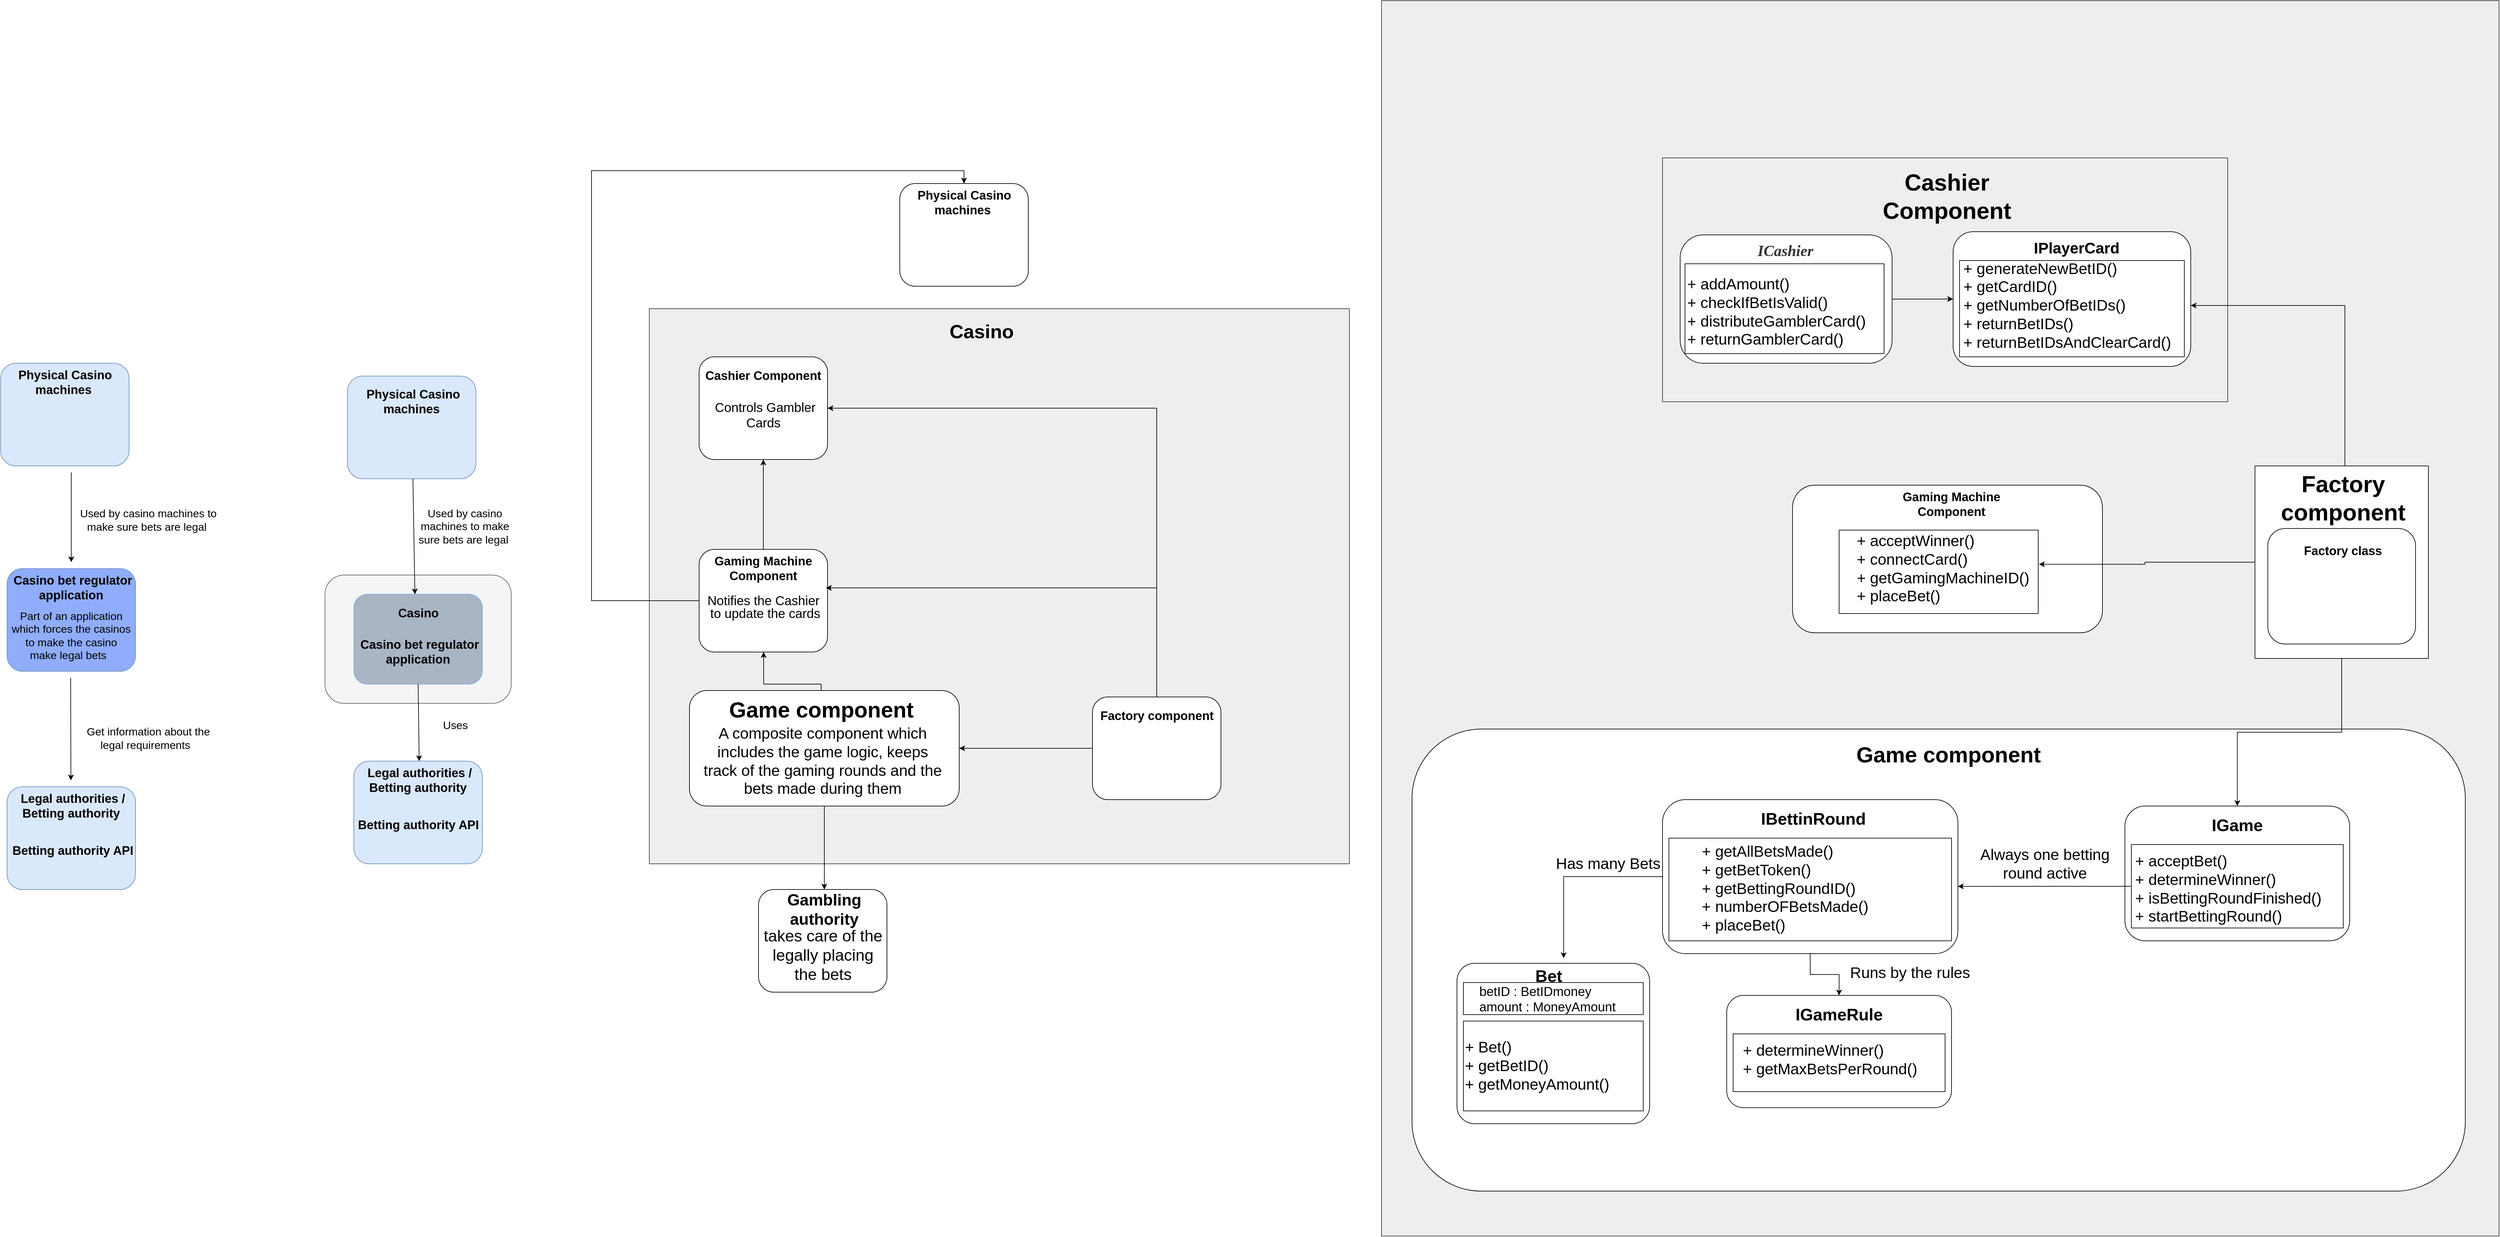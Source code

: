 <mxfile version="12.9.4"><diagram id="4Bdni1rd2levdif2QlFp" name="Page-1"><mxGraphModel dx="684" dy="-37" grid="1" gridSize="10" guides="1" tooltips="1" connect="1" arrows="1" fold="1" page="1" pageScale="1" pageWidth="850" pageHeight="1100" math="0" shadow="0"><root><mxCell id="0"/><mxCell id="1" parent="0"/><mxCell id="pl0HVkpheNDUxdpAYGj1-101" value="" style="rounded=0;whiteSpace=wrap;html=1;shadow=0;fillColor=#eeeeee;strokeColor=#36393d;" vertex="1" parent="1"><mxGeometry x="5440" y="3040" width="1740" height="1925" as="geometry"/></mxCell><mxCell id="pl0HVkpheNDUxdpAYGj1-102" value="" style="rounded=1;whiteSpace=wrap;html=1;" vertex="1" parent="1"><mxGeometry x="6080" y="3795" width="482.5" height="230" as="geometry"/></mxCell><mxCell id="pl0HVkpheNDUxdpAYGj1-103" value="" style="rounded=0;whiteSpace=wrap;html=1;fillColor=#eeeeee;strokeColor=#36393d;" vertex="1" parent="1"><mxGeometry x="5877.5" y="3285" width="880" height="380" as="geometry"/></mxCell><mxCell id="pl0HVkpheNDUxdpAYGj1-104" value="" style="rounded=1;whiteSpace=wrap;html=1;" vertex="1" parent="1"><mxGeometry x="5487.5" y="4175" width="1640" height="720" as="geometry"/></mxCell><mxCell id="pl0HVkpheNDUxdpAYGj1-105" value="" style="edgeStyle=orthogonalEdgeStyle;rounded=0;orthogonalLoop=1;jettySize=auto;html=1;entryX=1.022;entryY=0.415;entryDx=0;entryDy=0;entryPerimeter=0;" edge="1" parent="1" source="pl0HVkpheNDUxdpAYGj1-108" target="pl0HVkpheNDUxdpAYGj1-171"><mxGeometry relative="1" as="geometry"><mxPoint x="6720.0" y="3915" as="targetPoint"/></mxGeometry></mxCell><mxCell id="pl0HVkpheNDUxdpAYGj1-106" value="" style="edgeStyle=orthogonalEdgeStyle;rounded=0;orthogonalLoop=1;jettySize=auto;html=1;entryX=0.5;entryY=0;entryDx=0;entryDy=0;" edge="1" parent="1" source="pl0HVkpheNDUxdpAYGj1-108" target="pl0HVkpheNDUxdpAYGj1-180"><mxGeometry relative="1" as="geometry"><mxPoint x="6720.0" y="3915" as="targetPoint"/></mxGeometry></mxCell><mxCell id="pl0HVkpheNDUxdpAYGj1-107" value="" style="edgeStyle=orthogonalEdgeStyle;rounded=0;orthogonalLoop=1;jettySize=auto;html=1;entryX=1;entryY=0.5;entryDx=0;entryDy=0;" edge="1" parent="1" source="pl0HVkpheNDUxdpAYGj1-108" target="pl0HVkpheNDUxdpAYGj1-168"><mxGeometry relative="1" as="geometry"><mxPoint x="6935" y="3685" as="targetPoint"/><Array as="points"><mxPoint x="6940" y="3515"/></Array></mxGeometry></mxCell><mxCell id="pl0HVkpheNDUxdpAYGj1-108" value="" style="rounded=0;whiteSpace=wrap;html=1;" vertex="1" parent="1"><mxGeometry x="6800" y="3765" width="270" height="300" as="geometry"/></mxCell><mxCell id="pl0HVkpheNDUxdpAYGj1-109" value="" style="rounded=1;whiteSpace=wrap;html=1;" vertex="1" parent="1"><mxGeometry x="6330" y="3400" width="370" height="210" as="geometry"/></mxCell><mxCell id="pl0HVkpheNDUxdpAYGj1-110" value="" style="rounded=1;whiteSpace=wrap;html=1;fillColor=#f5f5f5;strokeColor=#666666;fontColor=#333333;" vertex="1" parent="1"><mxGeometry x="3795" y="3935" width="290" height="200" as="geometry"/></mxCell><mxCell id="pl0HVkpheNDUxdpAYGj1-111" value="" style="rounded=0;whiteSpace=wrap;html=1;shadow=0;fillColor=#eeeeee;strokeColor=#36393d;" vertex="1" parent="1"><mxGeometry x="4300" y="3520" width="1090" height="865" as="geometry"/></mxCell><mxCell id="pl0HVkpheNDUxdpAYGj1-112" value="" style="rounded=1;whiteSpace=wrap;html=1;fillColor=#90ADFC;strokeColor=#6c8ebf;" vertex="1" parent="1"><mxGeometry x="3300" y="3925" width="200" height="160" as="geometry"/></mxCell><mxCell id="pl0HVkpheNDUxdpAYGj1-113" value="&lt;span style=&quot;font-size: 17px&quot;&gt;Part of an application which forces the casinos to make the casino make legal bets&amp;nbsp;&amp;nbsp;&lt;/span&gt;" style="text;html=1;strokeColor=none;fillColor=none;align=center;verticalAlign=middle;whiteSpace=wrap;rounded=0;" vertex="1" parent="1"><mxGeometry x="3305" y="3985" width="190" height="90" as="geometry"/></mxCell><mxCell id="pl0HVkpheNDUxdpAYGj1-114" value="&lt;font style=&quot;font-size: 19px&quot;&gt;&lt;b&gt;Casino bet regulator application&amp;nbsp;&lt;/b&gt;&lt;/font&gt;" style="text;html=1;strokeColor=none;fillColor=none;align=center;verticalAlign=middle;whiteSpace=wrap;rounded=0;" vertex="1" parent="1"><mxGeometry x="3305" y="3925" width="195" height="60" as="geometry"/></mxCell><mxCell id="pl0HVkpheNDUxdpAYGj1-115" value="" style="rounded=1;whiteSpace=wrap;html=1;fillColor=#dae8fc;strokeColor=#6c8ebf;" vertex="1" parent="1"><mxGeometry x="3290" y="3605" width="200" height="160" as="geometry"/></mxCell><mxCell id="pl0HVkpheNDUxdpAYGj1-116" value="&lt;b style=&quot;font-size: 19px&quot;&gt;Physical Casino &lt;/b&gt;&lt;span style=&quot;font-size: 19px&quot;&gt;&lt;b&gt;machines&lt;/b&gt;&lt;/span&gt;&lt;b style=&quot;font-size: 19px&quot;&gt;&amp;nbsp;&lt;/b&gt;" style="text;html=1;strokeColor=none;fillColor=none;align=center;verticalAlign=middle;whiteSpace=wrap;rounded=0;" vertex="1" parent="1"><mxGeometry x="3292.5" y="3605" width="195" height="60" as="geometry"/></mxCell><mxCell id="pl0HVkpheNDUxdpAYGj1-117" value="" style="rounded=1;whiteSpace=wrap;html=1;fillColor=#dae8fc;strokeColor=#6c8ebf;" vertex="1" parent="1"><mxGeometry x="3300" y="4265" width="200" height="160" as="geometry"/></mxCell><mxCell id="pl0HVkpheNDUxdpAYGj1-118" value="&lt;b style=&quot;font-size: 19px&quot;&gt;Legal &lt;/b&gt;&lt;span style=&quot;font-size: 19px&quot;&gt;&lt;b&gt;authorities&lt;/b&gt;&lt;/span&gt;&lt;b style=&quot;font-size: 19px&quot;&gt;&amp;nbsp;/ Betting authority&amp;nbsp;&lt;/b&gt;" style="text;html=1;strokeColor=none;fillColor=none;align=center;verticalAlign=middle;whiteSpace=wrap;rounded=0;" vertex="1" parent="1"><mxGeometry x="3305" y="4265" width="195" height="60" as="geometry"/></mxCell><mxCell id="pl0HVkpheNDUxdpAYGj1-119" value="" style="endArrow=classic;html=1;" edge="1" parent="1"><mxGeometry width="50" height="50" relative="1" as="geometry"><mxPoint x="3399" y="4095" as="sourcePoint"/><mxPoint x="3399.41" y="4255" as="targetPoint"/></mxGeometry></mxCell><mxCell id="pl0HVkpheNDUxdpAYGj1-120" value="&lt;span style=&quot;font-size: 17px&quot;&gt;Get information about the legal requirements&amp;nbsp;&amp;nbsp;&lt;/span&gt;" style="text;html=1;strokeColor=none;fillColor=none;align=center;verticalAlign=middle;whiteSpace=wrap;rounded=0;" vertex="1" parent="1"><mxGeometry x="3410" y="4145" width="220" height="90" as="geometry"/></mxCell><mxCell id="pl0HVkpheNDUxdpAYGj1-121" value="" style="endArrow=classic;html=1;" edge="1" parent="1"><mxGeometry width="50" height="50" relative="1" as="geometry"><mxPoint x="3400" y="3775" as="sourcePoint"/><mxPoint x="3400" y="3915" as="targetPoint"/></mxGeometry></mxCell><mxCell id="pl0HVkpheNDUxdpAYGj1-122" value="&lt;span style=&quot;font-size: 17px&quot;&gt;Used by casino machines to make sure bets are legal&amp;nbsp;&lt;/span&gt;" style="text;html=1;strokeColor=none;fillColor=none;align=center;verticalAlign=middle;whiteSpace=wrap;rounded=0;" vertex="1" parent="1"><mxGeometry x="3410" y="3805" width="220" height="90" as="geometry"/></mxCell><mxCell id="pl0HVkpheNDUxdpAYGj1-123" value="" style="rounded=1;whiteSpace=wrap;html=1;fillColor=#dae8fc;strokeColor=#6c8ebf;" vertex="1" parent="1"><mxGeometry x="3830" y="3625" width="200" height="160" as="geometry"/></mxCell><mxCell id="pl0HVkpheNDUxdpAYGj1-124" value="&lt;b style=&quot;font-size: 19px&quot;&gt;Physical Casino &lt;/b&gt;&lt;span style=&quot;font-size: 19px&quot;&gt;&lt;b&gt;machines&lt;/b&gt;&lt;/span&gt;&lt;b style=&quot;font-size: 19px&quot;&gt;&amp;nbsp;&lt;/b&gt;" style="text;html=1;strokeColor=none;fillColor=none;align=center;verticalAlign=middle;whiteSpace=wrap;rounded=0;" vertex="1" parent="1"><mxGeometry x="3835" y="3635" width="195" height="60" as="geometry"/></mxCell><mxCell id="pl0HVkpheNDUxdpAYGj1-125" value="" style="rounded=1;whiteSpace=wrap;html=1;fillColor=#dae8fc;strokeColor=#6c8ebf;" vertex="1" parent="1"><mxGeometry x="3840" y="4225" width="200" height="160" as="geometry"/></mxCell><mxCell id="pl0HVkpheNDUxdpAYGj1-126" value="&lt;b style=&quot;font-size: 19px&quot;&gt;Legal &lt;/b&gt;&lt;span style=&quot;font-size: 19px&quot;&gt;&lt;b&gt;authorities&lt;/b&gt;&lt;/span&gt;&lt;b style=&quot;font-size: 19px&quot;&gt;&amp;nbsp;/ Betting authority&amp;nbsp;&lt;/b&gt;" style="text;html=1;strokeColor=none;fillColor=none;align=center;verticalAlign=middle;whiteSpace=wrap;rounded=0;" vertex="1" parent="1"><mxGeometry x="3845" y="4225" width="195" height="60" as="geometry"/></mxCell><mxCell id="pl0HVkpheNDUxdpAYGj1-127" value="" style="endArrow=classic;html=1;" edge="1" parent="1"><mxGeometry width="50" height="50" relative="1" as="geometry"><mxPoint x="3931.91" y="3785" as="sourcePoint"/><mxPoint x="3935" y="3965" as="targetPoint"/></mxGeometry></mxCell><mxCell id="pl0HVkpheNDUxdpAYGj1-128" value="&lt;span style=&quot;font-size: 17px&quot;&gt;Used by casino machines to make sure bets are legal&amp;nbsp;&lt;/span&gt;" style="text;html=1;strokeColor=none;fillColor=none;align=center;verticalAlign=middle;whiteSpace=wrap;rounded=0;" vertex="1" parent="1"><mxGeometry x="3927.5" y="3815" width="170" height="90" as="geometry"/></mxCell><mxCell id="pl0HVkpheNDUxdpAYGj1-129" value="" style="rounded=1;whiteSpace=wrap;html=1;fillColor=#AAB5C4;strokeColor=#7FA7E0;" vertex="1" parent="1"><mxGeometry x="3840" y="3965" width="200" height="140" as="geometry"/></mxCell><mxCell id="pl0HVkpheNDUxdpAYGj1-130" value="&lt;span style=&quot;font-size: 19px&quot;&gt;&lt;b&gt;Casino&lt;/b&gt;&lt;/span&gt;" style="text;html=1;strokeColor=none;fillColor=none;align=center;verticalAlign=middle;whiteSpace=wrap;rounded=0;" vertex="1" parent="1"><mxGeometry x="3842.5" y="3965" width="195" height="60" as="geometry"/></mxCell><mxCell id="pl0HVkpheNDUxdpAYGj1-131" value="&lt;span style=&quot;font-size: 19px&quot;&gt;&lt;b&gt;Betting authority API&lt;/b&gt;&lt;/span&gt;" style="text;html=1;strokeColor=none;fillColor=none;align=center;verticalAlign=middle;whiteSpace=wrap;rounded=0;" vertex="1" parent="1"><mxGeometry x="3842.5" y="4295" width="195" height="60" as="geometry"/></mxCell><mxCell id="pl0HVkpheNDUxdpAYGj1-132" value="" style="endArrow=classic;html=1;exitX=0.5;exitY=1;exitDx=0;exitDy=0;" edge="1" parent="1" source="pl0HVkpheNDUxdpAYGj1-129"><mxGeometry width="50" height="50" relative="1" as="geometry"><mxPoint x="3942" y="4125" as="sourcePoint"/><mxPoint x="3941.67" y="4225" as="targetPoint"/></mxGeometry></mxCell><mxCell id="pl0HVkpheNDUxdpAYGj1-133" value="&lt;span style=&quot;font-size: 17px&quot;&gt;Uses&amp;nbsp;&lt;/span&gt;" style="text;html=1;strokeColor=none;fillColor=none;align=center;verticalAlign=middle;whiteSpace=wrap;rounded=0;" vertex="1" parent="1"><mxGeometry x="3927.5" y="4135" width="145" height="70" as="geometry"/></mxCell><mxCell id="pl0HVkpheNDUxdpAYGj1-134" value="" style="rounded=1;whiteSpace=wrap;html=1;" vertex="1" parent="1"><mxGeometry x="4690" y="3325" width="200" height="160" as="geometry"/></mxCell><mxCell id="pl0HVkpheNDUxdpAYGj1-135" value="&lt;b style=&quot;font-size: 19px&quot;&gt;Physical Casino &lt;/b&gt;&lt;span style=&quot;font-size: 19px&quot;&gt;&lt;b&gt;machines&lt;/b&gt;&lt;/span&gt;&lt;b style=&quot;font-size: 19px&quot;&gt;&amp;nbsp;&lt;/b&gt;" style="text;html=1;strokeColor=none;fillColor=none;align=center;verticalAlign=middle;whiteSpace=wrap;rounded=0;" vertex="1" parent="1"><mxGeometry x="4692.5" y="3325" width="195" height="60" as="geometry"/></mxCell><mxCell id="pl0HVkpheNDUxdpAYGj1-136" value="" style="rounded=1;whiteSpace=wrap;html=1;arcSize=11;" vertex="1" parent="1"><mxGeometry x="5557.5" y="4540" width="300" height="250" as="geometry"/></mxCell><mxCell id="pl0HVkpheNDUxdpAYGj1-137" value="&lt;b&gt;&lt;font style=&quot;font-size: 26px&quot;&gt;Bet&lt;/font&gt;&lt;/b&gt;" style="text;html=1;strokeColor=none;fillColor=none;align=center;verticalAlign=middle;whiteSpace=wrap;rounded=0;" vertex="1" parent="1"><mxGeometry x="5602.5" y="4530" width="195" height="60" as="geometry"/></mxCell><mxCell id="pl0HVkpheNDUxdpAYGj1-202" value="" style="edgeStyle=orthogonalEdgeStyle;rounded=0;orthogonalLoop=1;jettySize=auto;html=1;entryX=0.5;entryY=0;entryDx=0;entryDy=0;" edge="1" parent="1" source="pl0HVkpheNDUxdpAYGj1-138" target="pl0HVkpheNDUxdpAYGj1-135"><mxGeometry relative="1" as="geometry"><mxPoint x="4250" y="3975" as="targetPoint"/><Array as="points"><mxPoint x="4210" y="3975"/><mxPoint x="4210" y="3305"/><mxPoint x="4790" y="3305"/></Array></mxGeometry></mxCell><mxCell id="pl0HVkpheNDUxdpAYGj1-138" value="" style="rounded=1;whiteSpace=wrap;html=1;" vertex="1" parent="1"><mxGeometry x="4377.5" y="3895" width="200" height="160" as="geometry"/></mxCell><mxCell id="pl0HVkpheNDUxdpAYGj1-139" style="edgeStyle=orthogonalEdgeStyle;rounded=0;orthogonalLoop=1;jettySize=auto;html=1;exitX=0.5;exitY=0;exitDx=0;exitDy=0;entryX=0.5;entryY=1;entryDx=0;entryDy=0;" edge="1" parent="1" source="pl0HVkpheNDUxdpAYGj1-140" target="pl0HVkpheNDUxdpAYGj1-141"><mxGeometry relative="1" as="geometry"/></mxCell><mxCell id="pl0HVkpheNDUxdpAYGj1-140" value="&lt;span style=&quot;font-size: 19px&quot;&gt;&lt;b&gt;Gaming Machine Component&lt;br&gt;&lt;/b&gt;&lt;/span&gt;" style="text;html=1;strokeColor=none;fillColor=none;align=center;verticalAlign=middle;whiteSpace=wrap;rounded=0;" vertex="1" parent="1"><mxGeometry x="4380" y="3895" width="195" height="60" as="geometry"/></mxCell><mxCell id="pl0HVkpheNDUxdpAYGj1-141" value="" style="rounded=1;whiteSpace=wrap;html=1;" vertex="1" parent="1"><mxGeometry x="4377.5" y="3595" width="200" height="160" as="geometry"/></mxCell><mxCell id="pl0HVkpheNDUxdpAYGj1-142" value="&lt;span style=&quot;font-size: 19px&quot;&gt;&lt;b&gt;Cashier Component&lt;br&gt;&lt;/b&gt;&lt;/span&gt;" style="text;html=1;strokeColor=none;fillColor=none;align=center;verticalAlign=middle;whiteSpace=wrap;rounded=0;" vertex="1" parent="1"><mxGeometry x="4380" y="3595" width="195" height="60" as="geometry"/></mxCell><mxCell id="pl0HVkpheNDUxdpAYGj1-143" style="edgeStyle=orthogonalEdgeStyle;rounded=0;orthogonalLoop=1;jettySize=auto;html=1;entryX=0.5;entryY=0;entryDx=0;entryDy=0;" edge="1" parent="1" source="pl0HVkpheNDUxdpAYGj1-144" target="pl0HVkpheNDUxdpAYGj1-149"><mxGeometry relative="1" as="geometry"/></mxCell><mxCell id="pl0HVkpheNDUxdpAYGj1-144" value="" style="rounded=1;whiteSpace=wrap;html=1;" vertex="1" parent="1"><mxGeometry x="4362.5" y="4115" width="420" height="180" as="geometry"/></mxCell><mxCell id="pl0HVkpheNDUxdpAYGj1-145" style="edgeStyle=orthogonalEdgeStyle;rounded=0;orthogonalLoop=1;jettySize=auto;html=1;exitX=0.5;exitY=0;exitDx=0;exitDy=0;" edge="1" parent="1" source="pl0HVkpheNDUxdpAYGj1-146" target="pl0HVkpheNDUxdpAYGj1-138"><mxGeometry relative="1" as="geometry"><Array as="points"><mxPoint x="4568" y="4105"/><mxPoint x="4478" y="4105"/></Array></mxGeometry></mxCell><mxCell id="pl0HVkpheNDUxdpAYGj1-146" value="&lt;b&gt;&lt;font style=&quot;font-size: 34px&quot;&gt;Game component&lt;/font&gt;&lt;br&gt;&lt;/b&gt;" style="text;html=1;strokeColor=none;fillColor=none;align=center;verticalAlign=middle;whiteSpace=wrap;rounded=0;" vertex="1" parent="1"><mxGeometry x="4342.5" y="4115" width="450" height="60" as="geometry"/></mxCell><mxCell id="pl0HVkpheNDUxdpAYGj1-147" value="&lt;font style=&quot;font-size: 20px ; line-height: 90%&quot;&gt;Notifies the Cashier&amp;nbsp;&lt;br&gt;to update the cards&lt;/font&gt;" style="text;html=1;align=center;verticalAlign=middle;resizable=0;points=[];autosize=1;" vertex="1" parent="1"><mxGeometry x="4380" y="3965" width="200" height="40" as="geometry"/></mxCell><mxCell id="pl0HVkpheNDUxdpAYGj1-148" value="" style="rounded=1;whiteSpace=wrap;html=1;" vertex="1" parent="1"><mxGeometry x="4470" y="4425" width="200" height="160" as="geometry"/></mxCell><mxCell id="pl0HVkpheNDUxdpAYGj1-149" value="&lt;b&gt;&lt;font style=&quot;font-size: 25px&quot;&gt;Gambling authority&lt;/font&gt;&lt;/b&gt;" style="text;html=1;strokeColor=none;fillColor=none;align=center;verticalAlign=middle;whiteSpace=wrap;rounded=0;" vertex="1" parent="1"><mxGeometry x="4475" y="4425" width="195" height="60" as="geometry"/></mxCell><mxCell id="pl0HVkpheNDUxdpAYGj1-150" value="&lt;span style=&quot;font-size: 25px&quot;&gt;takes care of the&lt;br&gt;legally placing&lt;br&gt;the bets&lt;br&gt;&lt;/span&gt;" style="text;html=1;align=center;" vertex="1" parent="1"><mxGeometry x="4470" y="4475" width="200" height="30" as="geometry"/></mxCell><mxCell id="pl0HVkpheNDUxdpAYGj1-151" style="edgeStyle=orthogonalEdgeStyle;rounded=0;orthogonalLoop=1;jettySize=auto;html=1;entryX=0.621;entryY=0.033;entryDx=0;entryDy=0;entryPerimeter=0;" edge="1" parent="1" source="pl0HVkpheNDUxdpAYGj1-153" target="pl0HVkpheNDUxdpAYGj1-137"><mxGeometry relative="1" as="geometry"/></mxCell><mxCell id="pl0HVkpheNDUxdpAYGj1-152" style="edgeStyle=orthogonalEdgeStyle;rounded=0;orthogonalLoop=1;jettySize=auto;html=1;" edge="1" parent="1" source="pl0HVkpheNDUxdpAYGj1-153" target="pl0HVkpheNDUxdpAYGj1-186"><mxGeometry relative="1" as="geometry"/></mxCell><mxCell id="pl0HVkpheNDUxdpAYGj1-153" value="" style="rounded=1;whiteSpace=wrap;html=1;" vertex="1" parent="1"><mxGeometry x="5877.5" y="4285" width="460" height="240" as="geometry"/></mxCell><mxCell id="pl0HVkpheNDUxdpAYGj1-154" value="&lt;b&gt;&lt;font style=&quot;font-size: 26px&quot;&gt;IBettinRound&lt;/font&gt;&lt;br&gt;&lt;/b&gt;" style="text;html=1;strokeColor=none;fillColor=none;align=center;verticalAlign=middle;whiteSpace=wrap;rounded=0;" vertex="1" parent="1"><mxGeometry x="6015" y="4285" width="195" height="60" as="geometry"/></mxCell><mxCell id="pl0HVkpheNDUxdpAYGj1-155" style="edgeStyle=orthogonalEdgeStyle;rounded=0;orthogonalLoop=1;jettySize=auto;html=1;exitX=0.5;exitY=1;exitDx=0;exitDy=0;" edge="1" parent="1" source="pl0HVkpheNDUxdpAYGj1-178" target="pl0HVkpheNDUxdpAYGj1-178"><mxGeometry relative="1" as="geometry"/></mxCell><mxCell id="pl0HVkpheNDUxdpAYGj1-156" value="&lt;b&gt;&lt;font style=&quot;font-size: 30px&quot;&gt;Casino&lt;/font&gt;&lt;/b&gt;" style="text;html=1;strokeColor=none;fillColor=none;align=center;verticalAlign=middle;whiteSpace=wrap;rounded=0;" vertex="1" parent="1"><mxGeometry x="4720" y="3525" width="195" height="60" as="geometry"/></mxCell><mxCell id="pl0HVkpheNDUxdpAYGj1-157" value="&lt;font style=&quot;font-size: 19px&quot;&gt;&lt;b&gt;Casino bet regulator application&amp;nbsp;&lt;/b&gt;&lt;/font&gt;" style="text;html=1;strokeColor=none;fillColor=none;align=center;verticalAlign=middle;whiteSpace=wrap;rounded=0;" vertex="1" parent="1"><mxGeometry x="3830" y="4035" width="225" height="40" as="geometry"/></mxCell><mxCell id="pl0HVkpheNDUxdpAYGj1-158" value="&lt;span style=&quot;font-size: 19px&quot;&gt;&lt;b&gt;Betting authority API&lt;/b&gt;&lt;/span&gt;" style="text;html=1;strokeColor=none;fillColor=none;align=center;verticalAlign=middle;whiteSpace=wrap;rounded=0;" vertex="1" parent="1"><mxGeometry x="3305" y="4335" width="195" height="60" as="geometry"/></mxCell><mxCell id="pl0HVkpheNDUxdpAYGj1-159" style="edgeStyle=orthogonalEdgeStyle;rounded=0;orthogonalLoop=1;jettySize=auto;html=1;entryX=0;entryY=0.5;entryDx=0;entryDy=0;" edge="1" parent="1" source="pl0HVkpheNDUxdpAYGj1-160" target="pl0HVkpheNDUxdpAYGj1-109"><mxGeometry relative="1" as="geometry"/></mxCell><mxCell id="pl0HVkpheNDUxdpAYGj1-160" value="" style="rounded=1;whiteSpace=wrap;html=1;arcSize=18;" vertex="1" parent="1"><mxGeometry x="5905" y="3405" width="330" height="200" as="geometry"/></mxCell><mxCell id="pl0HVkpheNDUxdpAYGj1-161" value="&lt;span style=&quot;color: rgb(51 , 51 , 51) ; font-style: italic ; white-space: nowrap ; background-color: rgb(255 , 255 , 255)&quot;&gt;&lt;font face=&quot;Verdana&quot; style=&quot;font-size: 24px&quot;&gt;&lt;b&gt;ICashier&lt;/b&gt;&lt;/font&gt;&lt;/span&gt;" style="text;html=1;strokeColor=none;fillColor=none;align=center;verticalAlign=middle;whiteSpace=wrap;rounded=0;" vertex="1" parent="1"><mxGeometry x="5980" y="3405" width="177.5" height="50" as="geometry"/></mxCell><mxCell id="pl0HVkpheNDUxdpAYGj1-162" value="&lt;b&gt;&lt;font style=&quot;font-size: 36px&quot;&gt;Cashier Component&lt;/font&gt;&lt;br&gt;&lt;/b&gt;" style="text;html=1;strokeColor=none;fillColor=none;align=center;verticalAlign=middle;whiteSpace=wrap;rounded=0;" vertex="1" parent="1"><mxGeometry x="6222.5" y="3315" width="195" height="60" as="geometry"/></mxCell><mxCell id="pl0HVkpheNDUxdpAYGj1-163" value="&lt;font style=&quot;font-size: 24px&quot;&gt;&lt;b&gt;IPlayerCard&lt;/b&gt;&lt;/font&gt;" style="text;html=1;align=center;" vertex="1" parent="1"><mxGeometry x="6438.13" y="3405" width="167.5" height="50" as="geometry"/></mxCell><mxCell id="pl0HVkpheNDUxdpAYGj1-164" value="&lt;span style=&quot;font-size: 20px&quot;&gt;Controls Gambler &lt;br&gt;Cards&amp;nbsp;&lt;/span&gt;" style="text;html=1;align=center;verticalAlign=middle;resizable=0;points=[];autosize=1;" vertex="1" parent="1"><mxGeometry x="4395" y="3665" width="170" height="40" as="geometry"/></mxCell><mxCell id="pl0HVkpheNDUxdpAYGj1-165" value="" style="rounded=1;whiteSpace=wrap;html=1;arcSize=0;" vertex="1" parent="1"><mxGeometry x="5912.5" y="3450" width="310" height="140" as="geometry"/></mxCell><mxCell id="pl0HVkpheNDUxdpAYGj1-166" value="&lt;font style=&quot;font-size: 24px&quot;&gt;+ addAmount()&lt;br&gt;+ checkIfBetIsValid()&lt;br&gt;+ distributeGamblerCard()&lt;br&gt;+ returnGamblerCard()&lt;/font&gt;" style="text;html=1;strokeColor=none;fillColor=none;align=left;verticalAlign=middle;whiteSpace=wrap;rounded=0;" vertex="1" parent="1"><mxGeometry x="5913.75" y="3450" width="310" height="150" as="geometry"/></mxCell><mxCell id="pl0HVkpheNDUxdpAYGj1-167" value="" style="rounded=0;whiteSpace=wrap;html=1;" vertex="1" parent="1"><mxGeometry x="6340" y="3445" width="350" height="150" as="geometry"/></mxCell><mxCell id="pl0HVkpheNDUxdpAYGj1-168" value="&lt;font style=&quot;font-size: 24px&quot;&gt;+ generateNewBetID()&lt;br&gt;+ getCardID()&lt;br&gt;+ getNumberOfBetIDs()&lt;br&gt;+ returnBetIDs()&lt;br&gt;+ returnBetIDsAndClearCard()&lt;/font&gt;" style="text;html=1;strokeColor=none;fillColor=none;align=left;verticalAlign=middle;whiteSpace=wrap;rounded=0;" vertex="1" parent="1"><mxGeometry x="6343.76" y="3440" width="356.25" height="150" as="geometry"/></mxCell><mxCell id="pl0HVkpheNDUxdpAYGj1-169" value="&lt;span style=&quot;font-size: 19px&quot;&gt;&lt;b&gt;Gaming Machine Component&lt;br&gt;&lt;/b&gt;&lt;/span&gt;" style="text;html=1;strokeColor=none;fillColor=none;align=center;verticalAlign=middle;whiteSpace=wrap;rounded=0;" vertex="1" parent="1"><mxGeometry x="6230" y="3795" width="195" height="60" as="geometry"/></mxCell><mxCell id="pl0HVkpheNDUxdpAYGj1-170" value="" style="rounded=0;whiteSpace=wrap;html=1;" vertex="1" parent="1"><mxGeometry x="6152.5" y="3865" width="310" height="130" as="geometry"/></mxCell><mxCell id="pl0HVkpheNDUxdpAYGj1-171" value="&lt;font style=&quot;font-size: 24px&quot;&gt;+ acceptWinner()&lt;br&gt;+ connectCard()&lt;br&gt;+ getGamingMachineID()&lt;br&gt;+ placeBet()&lt;/font&gt;" style="text;html=1;align=left;verticalAlign=middle;resizable=0;points=[];autosize=1;" vertex="1" parent="1"><mxGeometry x="6177.5" y="3885" width="280" height="80" as="geometry"/></mxCell><mxCell id="pl0HVkpheNDUxdpAYGj1-172" value="&lt;b&gt;&lt;font style=&quot;font-size: 34px&quot;&gt;Game component&lt;/font&gt;&lt;br&gt;&lt;/b&gt;" style="text;html=1;strokeColor=none;fillColor=none;align=center;verticalAlign=middle;whiteSpace=wrap;rounded=0;" vertex="1" parent="1"><mxGeometry x="6097.5" y="4185" width="450" height="60" as="geometry"/></mxCell><mxCell id="pl0HVkpheNDUxdpAYGj1-173" value="&lt;div style=&quot;box-sizing: border-box ; font-family: &amp;#34;segoe ui&amp;#34; , , &amp;#34;apple color emoji&amp;#34; , &amp;#34;segoe ui emoji&amp;#34; , sans-serif&quot;&gt;&lt;font style=&quot;font-size: 24px&quot;&gt;A composite component which includes the game logic, keeps track of the gaming rounds and the bets made during them&lt;/font&gt;&lt;/div&gt;" style="text;html=1;strokeColor=none;fillColor=none;align=center;verticalAlign=middle;whiteSpace=wrap;rounded=0;" vertex="1" parent="1"><mxGeometry x="4380" y="4175" width="380" height="100" as="geometry"/></mxCell><mxCell id="pl0HVkpheNDUxdpAYGj1-174" value="" style="rounded=0;whiteSpace=wrap;html=1;" vertex="1" parent="1"><mxGeometry x="5567.5" y="4570" width="280" height="50" as="geometry"/></mxCell><mxCell id="pl0HVkpheNDUxdpAYGj1-175" value="&lt;font style=&quot;font-size: 24px&quot;&gt;+ Bet()&lt;br&gt;+ getBetID()&lt;br&gt;+ getMoneyAmount()&lt;/font&gt;" style="rounded=0;whiteSpace=wrap;html=1;align=left;" vertex="1" parent="1"><mxGeometry x="5567.5" y="4630" width="280" height="140" as="geometry"/></mxCell><mxCell id="pl0HVkpheNDUxdpAYGj1-176" value="&lt;div style=&quot;text-align: left ; font-size: 20px&quot;&gt;betID : BetIDmoney&lt;/div&gt;&lt;div style=&quot;text-align: left ; font-size: 20px&quot;&gt;amount : MoneyAmount&lt;br&gt;&lt;/div&gt;" style="text;html=1;align=center;" vertex="1" parent="1"><mxGeometry x="5567.5" y="4565" width="260" height="65" as="geometry"/></mxCell><mxCell id="pl0HVkpheNDUxdpAYGj1-177" value="" style="rounded=0;whiteSpace=wrap;html=1;" vertex="1" parent="1"><mxGeometry x="5887.5" y="4345" width="440" height="160" as="geometry"/></mxCell><mxCell id="pl0HVkpheNDUxdpAYGj1-178" value="&lt;div style=&quot;text-align: left&quot;&gt;&lt;span style=&quot;font-size: 24px&quot;&gt;+ getAllBetsMade()&lt;/span&gt;&lt;/div&gt;&lt;font style=&quot;font-size: 24px&quot;&gt;&lt;div style=&quot;text-align: left&quot;&gt;&lt;span&gt;+ getBetToken()&lt;/span&gt;&lt;/div&gt;&lt;div style=&quot;text-align: left&quot;&gt;&lt;span&gt;+ getBettingRoundID()&lt;/span&gt;&lt;/div&gt;&lt;div style=&quot;text-align: left&quot;&gt;&lt;span&gt;+ numberOFBetsMade()&lt;/span&gt;&lt;/div&gt;&lt;div style=&quot;text-align: left&quot;&gt;&lt;span&gt;+ placeBet()&lt;/span&gt;&lt;/div&gt;&lt;/font&gt;" style="text;html=1;align=center;" vertex="1" parent="1"><mxGeometry x="5967.5" y="4345" width="200" height="30" as="geometry"/></mxCell><mxCell id="pl0HVkpheNDUxdpAYGj1-179" value="" style="rounded=1;whiteSpace=wrap;html=1;" vertex="1" parent="1"><mxGeometry x="6597.5" y="4295" width="350" height="210" as="geometry"/></mxCell><mxCell id="pl0HVkpheNDUxdpAYGj1-180" value="&lt;b&gt;&lt;font style=&quot;font-size: 26px&quot;&gt;IGame&lt;/font&gt;&lt;br&gt;&lt;/b&gt;" style="text;html=1;strokeColor=none;fillColor=none;align=center;verticalAlign=middle;whiteSpace=wrap;rounded=0;" vertex="1" parent="1"><mxGeometry x="6675" y="4295" width="195" height="60" as="geometry"/></mxCell><mxCell id="pl0HVkpheNDUxdpAYGj1-181" style="edgeStyle=orthogonalEdgeStyle;rounded=0;orthogonalLoop=1;jettySize=auto;html=1;exitX=0.5;exitY=1;exitDx=0;exitDy=0;" edge="1" parent="1" source="pl0HVkpheNDUxdpAYGj1-184" target="pl0HVkpheNDUxdpAYGj1-184"><mxGeometry relative="1" as="geometry"/></mxCell><mxCell id="pl0HVkpheNDUxdpAYGj1-182" style="edgeStyle=orthogonalEdgeStyle;rounded=0;orthogonalLoop=1;jettySize=auto;html=1;entryX=1;entryY=0.563;entryDx=0;entryDy=0;entryPerimeter=0;" edge="1" parent="1" source="pl0HVkpheNDUxdpAYGj1-183" target="pl0HVkpheNDUxdpAYGj1-153"><mxGeometry relative="1" as="geometry"/></mxCell><mxCell id="pl0HVkpheNDUxdpAYGj1-183" value="" style="rounded=0;whiteSpace=wrap;html=1;" vertex="1" parent="1"><mxGeometry x="6607.5" y="4355" width="330" height="130" as="geometry"/></mxCell><mxCell id="pl0HVkpheNDUxdpAYGj1-184" value="&lt;div style=&quot;text-align: left&quot;&gt;&lt;font style=&quot;font-size: 24px&quot;&gt;+ acceptBet()&lt;/font&gt;&lt;/div&gt;&lt;div style=&quot;text-align: left&quot;&gt;&lt;font style=&quot;font-size: 24px&quot;&gt;+ determineWinner()&lt;/font&gt;&lt;/div&gt;&lt;div style=&quot;text-align: left&quot;&gt;&lt;font style=&quot;font-size: 24px&quot;&gt;+ isBettingRoundFinished()&lt;/font&gt;&lt;/div&gt;&lt;div style=&quot;text-align: left&quot;&gt;&lt;font style=&quot;font-size: 24px&quot;&gt;+ startBettingRound()&lt;/font&gt;&lt;br&gt;&lt;/div&gt;" style="text;html=1;align=center;" vertex="1" parent="1"><mxGeometry x="6657.5" y="4360" width="200" height="30" as="geometry"/></mxCell><mxCell id="pl0HVkpheNDUxdpAYGj1-185" value="" style="rounded=1;whiteSpace=wrap;html=1;" vertex="1" parent="1"><mxGeometry x="5977.5" y="4590" width="350" height="175" as="geometry"/></mxCell><mxCell id="pl0HVkpheNDUxdpAYGj1-186" value="&lt;b&gt;&lt;font style=&quot;font-size: 26px&quot;&gt;IGameRule&lt;/font&gt;&lt;br&gt;&lt;/b&gt;" style="text;html=1;strokeColor=none;fillColor=none;align=center;verticalAlign=middle;whiteSpace=wrap;rounded=0;" vertex="1" parent="1"><mxGeometry x="6055" y="4590" width="195" height="60" as="geometry"/></mxCell><mxCell id="pl0HVkpheNDUxdpAYGj1-187" style="edgeStyle=orthogonalEdgeStyle;rounded=0;orthogonalLoop=1;jettySize=auto;html=1;exitX=0.5;exitY=1;exitDx=0;exitDy=0;" edge="1" parent="1" source="pl0HVkpheNDUxdpAYGj1-189" target="pl0HVkpheNDUxdpAYGj1-189"><mxGeometry relative="1" as="geometry"/></mxCell><mxCell id="pl0HVkpheNDUxdpAYGj1-188" value="" style="rounded=0;whiteSpace=wrap;html=1;" vertex="1" parent="1"><mxGeometry x="5987.5" y="4650" width="330" height="90" as="geometry"/></mxCell><mxCell id="pl0HVkpheNDUxdpAYGj1-189" value="&lt;div style=&quot;text-align: left&quot;&gt;&lt;font style=&quot;font-size: 24px&quot;&gt;+ determineWinner()&lt;/font&gt;&lt;/div&gt;&lt;div style=&quot;text-align: left&quot;&gt;&lt;font style=&quot;font-size: 24px&quot;&gt;+ getMaxBetsPerRound()&lt;/font&gt;&lt;br&gt;&lt;/div&gt;" style="text;html=1;align=center;" vertex="1" parent="1"><mxGeometry x="6037.5" y="4655" width="200" height="30" as="geometry"/></mxCell><mxCell id="pl0HVkpheNDUxdpAYGj1-190" value="&lt;font style=&quot;font-size: 24px&quot;&gt;Has many Bets&lt;/font&gt;" style="text;html=1;strokeColor=none;fillColor=none;align=center;verticalAlign=middle;whiteSpace=wrap;rounded=0;" vertex="1" parent="1"><mxGeometry x="5687.5" y="4375" width="210" height="20" as="geometry"/></mxCell><mxCell id="pl0HVkpheNDUxdpAYGj1-191" value="&lt;font style=&quot;font-size: 24px&quot;&gt;Runs by the rules&lt;/font&gt;" style="text;html=1;strokeColor=none;fillColor=none;align=center;verticalAlign=middle;whiteSpace=wrap;rounded=0;" vertex="1" parent="1"><mxGeometry x="6157.5" y="4545" width="210" height="20" as="geometry"/></mxCell><mxCell id="pl0HVkpheNDUxdpAYGj1-192" value="&lt;span style=&quot;font-size: 24px&quot;&gt;Always one betting round active&lt;/span&gt;" style="text;html=1;strokeColor=none;fillColor=none;align=center;verticalAlign=middle;whiteSpace=wrap;rounded=0;" vertex="1" parent="1"><mxGeometry x="6367.5" y="4375" width="210" height="20" as="geometry"/></mxCell><mxCell id="pl0HVkpheNDUxdpAYGj1-193" value="" style="edgeStyle=orthogonalEdgeStyle;rounded=0;orthogonalLoop=1;jettySize=auto;html=1;entryX=1;entryY=0.5;entryDx=0;entryDy=0;" edge="1" parent="1" source="pl0HVkpheNDUxdpAYGj1-194" target="pl0HVkpheNDUxdpAYGj1-144"><mxGeometry relative="1" as="geometry"><mxPoint x="4910" y="4170" as="targetPoint"/></mxGeometry></mxCell><mxCell id="pl0HVkpheNDUxdpAYGj1-194" value="" style="rounded=1;whiteSpace=wrap;html=1;" vertex="1" parent="1"><mxGeometry x="4990" y="4125" width="200" height="160" as="geometry"/></mxCell><mxCell id="pl0HVkpheNDUxdpAYGj1-195" value="" style="edgeStyle=orthogonalEdgeStyle;rounded=0;orthogonalLoop=1;jettySize=auto;html=1;entryX=1;entryY=0.5;entryDx=0;entryDy=0;" edge="1" parent="1" source="pl0HVkpheNDUxdpAYGj1-197" target="pl0HVkpheNDUxdpAYGj1-141"><mxGeometry relative="1" as="geometry"><mxPoint x="5090" y="4045" as="targetPoint"/><Array as="points"><mxPoint x="5090" y="3675"/></Array></mxGeometry></mxCell><mxCell id="pl0HVkpheNDUxdpAYGj1-196" value="" style="edgeStyle=orthogonalEdgeStyle;rounded=0;orthogonalLoop=1;jettySize=auto;html=1;entryX=1;entryY=1;entryDx=0;entryDy=0;" edge="1" parent="1" source="pl0HVkpheNDUxdpAYGj1-197" target="pl0HVkpheNDUxdpAYGj1-140"><mxGeometry relative="1" as="geometry"><mxPoint x="4912.5" y="4155" as="targetPoint"/><Array as="points"><mxPoint x="5090" y="3955"/></Array></mxGeometry></mxCell><mxCell id="pl0HVkpheNDUxdpAYGj1-197" value="&lt;span style=&quot;font-size: 19px&quot;&gt;&lt;b&gt;Factory&lt;/b&gt;&lt;/span&gt;&lt;b style=&quot;font-size: 19px&quot;&gt;&amp;nbsp;component&lt;/b&gt;" style="text;html=1;strokeColor=none;fillColor=none;align=center;verticalAlign=middle;whiteSpace=wrap;rounded=0;" vertex="1" parent="1"><mxGeometry x="4992.5" y="4125" width="195" height="60" as="geometry"/></mxCell><mxCell id="pl0HVkpheNDUxdpAYGj1-198" value="" style="rounded=1;whiteSpace=wrap;html=1;" vertex="1" parent="1"><mxGeometry x="6820" y="3862.5" width="230" height="180" as="geometry"/></mxCell><mxCell id="pl0HVkpheNDUxdpAYGj1-199" value="&lt;span style=&quot;font-size: 19px&quot;&gt;&lt;b&gt;Factory&lt;/b&gt;&lt;/span&gt;&lt;b style=&quot;font-size: 19px&quot;&gt;&amp;nbsp;class&lt;/b&gt;" style="text;html=1;strokeColor=none;fillColor=none;align=center;verticalAlign=middle;whiteSpace=wrap;rounded=0;" vertex="1" parent="1"><mxGeometry x="6822.5" y="3862.5" width="227.5" height="70" as="geometry"/></mxCell><mxCell id="pl0HVkpheNDUxdpAYGj1-200" value="&lt;b&gt;&lt;font style=&quot;font-size: 36px&quot;&gt;Factory component&lt;/font&gt;&lt;br&gt;&lt;/b&gt;" style="text;html=1;strokeColor=none;fillColor=none;align=center;verticalAlign=middle;whiteSpace=wrap;rounded=0;" vertex="1" parent="1"><mxGeometry x="6840" y="3765" width="195" height="100" as="geometry"/></mxCell></root></mxGraphModel></diagram></mxfile>